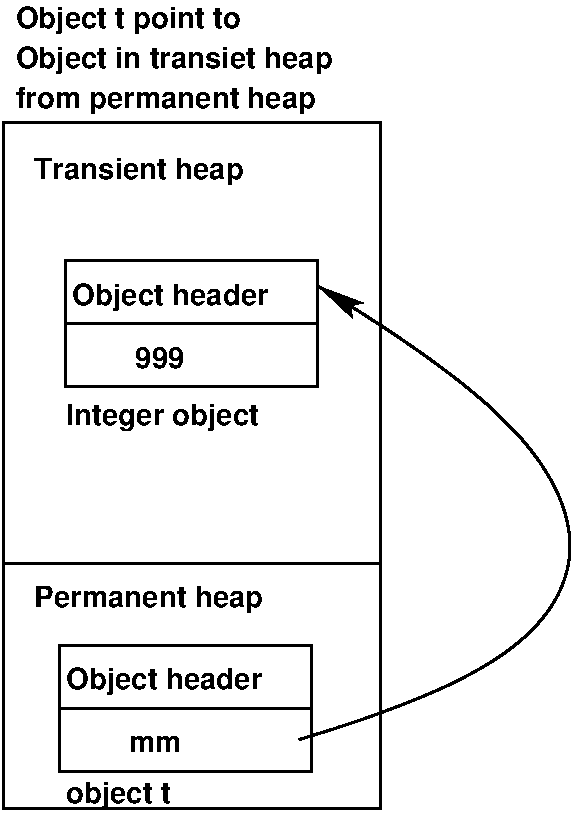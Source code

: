 #FIG 3.2  Produced by xfig version 3.2.5c
Landscape
Center
Metric
A4      
100.00
Single
-2
1200 2
6 5385 6375 7215 7305
2 2 0 2 0 7 50 -1 -1 0.000 0 0 -1 0 0 5
	 5400 6390 7200 6390 7200 7290 5400 7290 5400 6390
2 1 0 2 0 7 50 -1 -1 0.000 0 0 -1 0 0 2
	 5400 6840 7200 6840
4 0 0 50 -1 18 14 0.0000 4 225 1605 5445 6705 Object header\001
4 0 0 50 -1 18 14 0.0000 4 165 405 5895 7155 999\001
-6
6 5310 9090 7200 10080
2 2 0 2 0 7 50 -1 -1 0.000 0 0 -1 0 0 5
	 5355 9135 7155 9135 7155 10035 5355 10035 5355 9135
2 1 0 2 0 7 50 -1 -1 0.000 0 0 -1 0 0 2
	 5355 9585 7155 9585
4 0 0 50 -1 18 14 0.0000 4 225 1605 5400 9450 Object header\001
4 0 0 50 -1 18 14 0.0000 4 135 420 5850 9900 mm\001
-6
6 5040 4545 7605 5355
4 0 0 50 -1 18 14 0.0000 4 225 1815 5040 4725 Object t point to\001
4 0 0 50 -1 18 14 0.0000 4 225 2565 5040 5010 Object in transiet heap\001
4 0 0 50 -1 18 14 0.0000 4 225 2445 5040 5295 from permanent heap\001
-6
2 2 0 2 0 7 50 -1 -1 0.000 0 0 -1 0 0 5
	 4950 5400 7650 5400 7650 10305 4950 10305 4950 5400
2 1 0 2 0 7 50 -1 -1 0.000 0 0 -1 0 0 2
	 4950 8550 7650 8550
3 2 0 2 0 7 50 -1 -1 0.000 0 1 0 3
	2 0 4.00 60.00 120.00
	 7065 9810 9000 8460 7200 6570
	 0.000 -1.000 0.000
4 0 0 50 -1 18 14 0.0000 4 225 1875 5175 8865 Permanent heap\001
4 0 0 50 -1 18 14 0.0000 4 225 1710 5175 5805 Transient heap\001
4 0 0 50 -1 18 14 0.0000 4 225 840 5400 10260 object t\001
4 0 0 50 -1 18 14 0.0000 4 240 1560 5400 7560 Integer object\001
